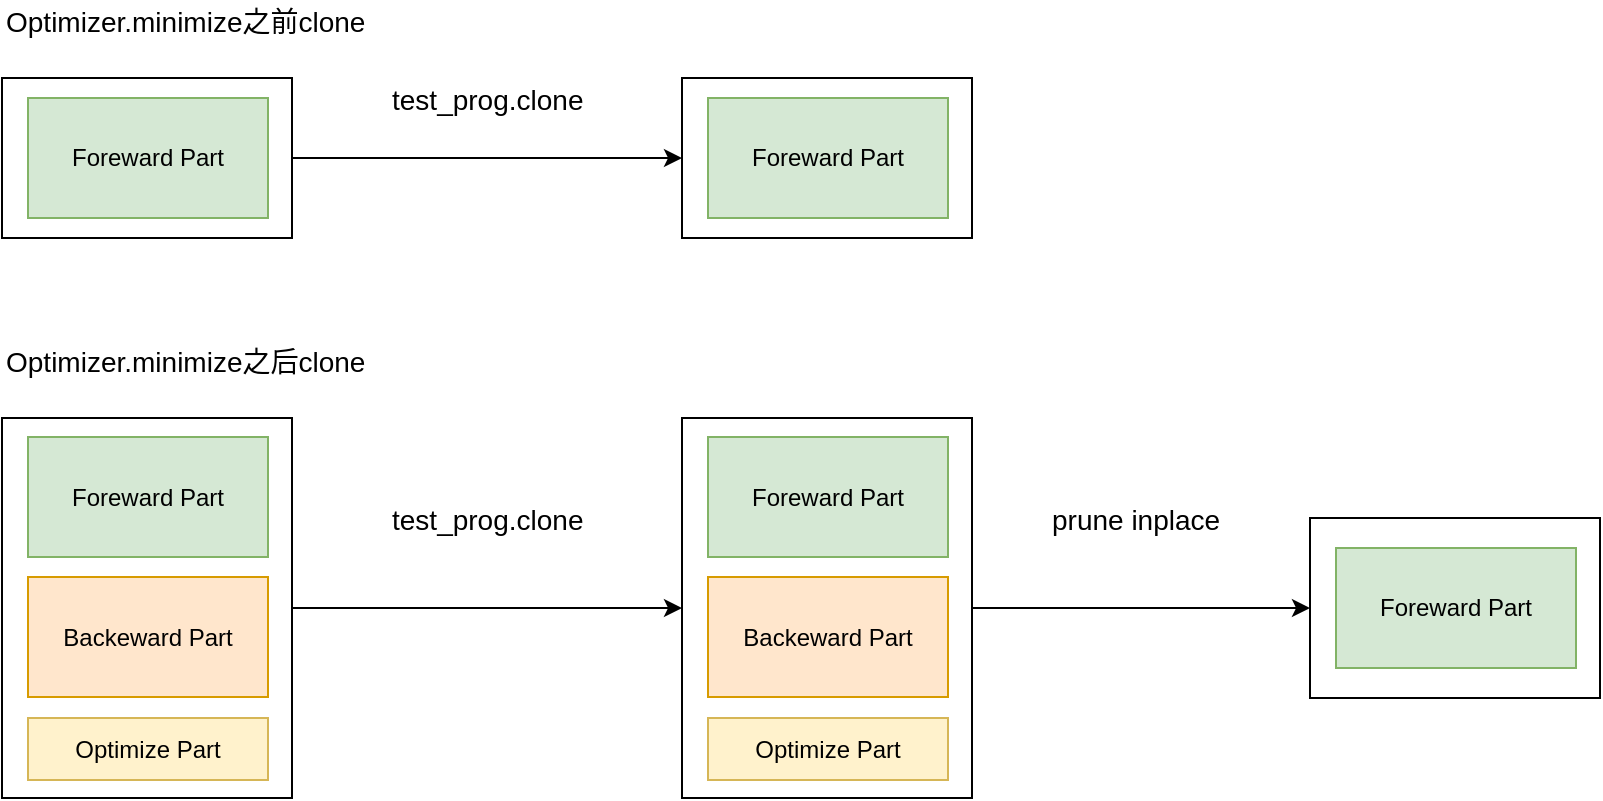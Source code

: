 <mxfile version="11.2.1" type="github" pages="1"><diagram id="KJpFiQVwNpAn3Xyutmz6" name="Page-1"><mxGraphModel dx="946" dy="615" grid="1" gridSize="10" guides="1" tooltips="1" connect="1" arrows="1" fold="1" page="1" pageScale="1" pageWidth="827" pageHeight="1169" math="0" shadow="0"><root><mxCell id="0"/><mxCell id="1" parent="0"/><mxCell id="h6PLXo07J_lKRLUhZXTZ-1" value="Optimizer.minimize之前clone" style="text;html=1;resizable=0;points=[];autosize=1;align=left;verticalAlign=top;spacingTop=-4;fontSize=14;" vertex="1" parent="1"><mxGeometry x="100" y="81" width="170" height="20" as="geometry"/></mxCell><mxCell id="h6PLXo07J_lKRLUhZXTZ-2" value="c" style="rounded=0;whiteSpace=wrap;html=1;" vertex="1" parent="1"><mxGeometry x="100" y="120" width="145" height="80" as="geometry"/></mxCell><mxCell id="h6PLXo07J_lKRLUhZXTZ-3" value="Foreward Part" style="rounded=0;whiteSpace=wrap;html=1;fillColor=#d5e8d4;strokeColor=#82b366;" vertex="1" parent="1"><mxGeometry x="113" y="130" width="120" height="60" as="geometry"/></mxCell><mxCell id="h6PLXo07J_lKRLUhZXTZ-4" value="test_prog.clone&lt;br style=&quot;font-size: 14px;&quot;&gt;" style="text;html=1;resizable=0;points=[];autosize=1;align=left;verticalAlign=top;spacingTop=-4;fontColor=#000000;fontSize=14;" vertex="1" parent="1"><mxGeometry x="293" y="120" width="100" height="20" as="geometry"/></mxCell><mxCell id="h6PLXo07J_lKRLUhZXTZ-7" value="c" style="rounded=0;whiteSpace=wrap;html=1;" vertex="1" parent="1"><mxGeometry x="440" y="120" width="145" height="80" as="geometry"/></mxCell><mxCell id="h6PLXo07J_lKRLUhZXTZ-8" value="Foreward Part" style="rounded=0;whiteSpace=wrap;html=1;fillColor=#d5e8d4;strokeColor=#82b366;" vertex="1" parent="1"><mxGeometry x="453" y="130" width="120" height="60" as="geometry"/></mxCell><mxCell id="h6PLXo07J_lKRLUhZXTZ-9" value="" style="endArrow=classic;html=1;fontColor=#000000;exitX=1;exitY=0.5;exitDx=0;exitDy=0;entryX=0;entryY=0.5;entryDx=0;entryDy=0;" edge="1" parent="1" source="h6PLXo07J_lKRLUhZXTZ-2" target="h6PLXo07J_lKRLUhZXTZ-7"><mxGeometry width="50" height="50" relative="1" as="geometry"><mxPoint x="413" y="200" as="sourcePoint"/><mxPoint x="463" y="150" as="targetPoint"/></mxGeometry></mxCell><mxCell id="h6PLXo07J_lKRLUhZXTZ-11" value="Optimizer.minimize之后clone" style="text;html=1;resizable=0;points=[];autosize=1;align=left;verticalAlign=top;spacingTop=-4;fontSize=14;" vertex="1" parent="1"><mxGeometry x="100" y="250.5" width="200" height="20" as="geometry"/></mxCell><mxCell id="h6PLXo07J_lKRLUhZXTZ-22" style="edgeStyle=orthogonalEdgeStyle;rounded=0;orthogonalLoop=1;jettySize=auto;html=1;exitX=1;exitY=0.5;exitDx=0;exitDy=0;entryX=0;entryY=0.5;entryDx=0;entryDy=0;fontSize=14;fontColor=#000000;" edge="1" parent="1" source="h6PLXo07J_lKRLUhZXTZ-12" target="h6PLXo07J_lKRLUhZXTZ-18"><mxGeometry relative="1" as="geometry"/></mxCell><mxCell id="h6PLXo07J_lKRLUhZXTZ-12" value="" style="rounded=0;whiteSpace=wrap;html=1;" vertex="1" parent="1"><mxGeometry x="100" y="290" width="145" height="190" as="geometry"/></mxCell><mxCell id="h6PLXo07J_lKRLUhZXTZ-13" value="Foreward Part" style="rounded=0;whiteSpace=wrap;html=1;fillColor=#d5e8d4;strokeColor=#82b366;" vertex="1" parent="1"><mxGeometry x="113" y="299.5" width="120" height="60" as="geometry"/></mxCell><mxCell id="h6PLXo07J_lKRLUhZXTZ-14" value="test_prog.clone&lt;br style=&quot;font-size: 14px;&quot;&gt;" style="text;html=1;resizable=0;points=[];autosize=1;align=left;verticalAlign=top;spacingTop=-4;fontColor=#000000;fontSize=14;" vertex="1" parent="1"><mxGeometry x="293" y="329.5" width="100" height="20" as="geometry"/></mxCell><mxCell id="h6PLXo07J_lKRLUhZXTZ-15" value="Backeward Part" style="rounded=0;whiteSpace=wrap;html=1;fillColor=#ffe6cc;strokeColor=#d79b00;" vertex="1" parent="1"><mxGeometry x="113" y="369.5" width="120" height="60" as="geometry"/></mxCell><mxCell id="h6PLXo07J_lKRLUhZXTZ-17" value="Optimize Part" style="rounded=0;whiteSpace=wrap;html=1;fillColor=#fff2cc;strokeColor=#d6b656;" vertex="1" parent="1"><mxGeometry x="113" y="440" width="120" height="31" as="geometry"/></mxCell><mxCell id="h6PLXo07J_lKRLUhZXTZ-27" style="edgeStyle=orthogonalEdgeStyle;rounded=0;orthogonalLoop=1;jettySize=auto;html=1;exitX=1;exitY=0.5;exitDx=0;exitDy=0;entryX=0;entryY=0.5;entryDx=0;entryDy=0;fontSize=14;fontColor=#000000;" edge="1" parent="1" source="h6PLXo07J_lKRLUhZXTZ-18" target="h6PLXo07J_lKRLUhZXTZ-23"><mxGeometry relative="1" as="geometry"/></mxCell><mxCell id="h6PLXo07J_lKRLUhZXTZ-18" value="" style="rounded=0;whiteSpace=wrap;html=1;" vertex="1" parent="1"><mxGeometry x="440" y="290" width="145" height="190" as="geometry"/></mxCell><mxCell id="h6PLXo07J_lKRLUhZXTZ-19" value="Foreward Part" style="rounded=0;whiteSpace=wrap;html=1;fillColor=#d5e8d4;strokeColor=#82b366;" vertex="1" parent="1"><mxGeometry x="453" y="299.5" width="120" height="60" as="geometry"/></mxCell><mxCell id="h6PLXo07J_lKRLUhZXTZ-20" value="Backeward Part" style="rounded=0;whiteSpace=wrap;html=1;fillColor=#ffe6cc;strokeColor=#d79b00;" vertex="1" parent="1"><mxGeometry x="453" y="369.5" width="120" height="60" as="geometry"/></mxCell><mxCell id="h6PLXo07J_lKRLUhZXTZ-21" value="Optimize Part" style="rounded=0;whiteSpace=wrap;html=1;fillColor=#fff2cc;strokeColor=#d6b656;" vertex="1" parent="1"><mxGeometry x="453" y="440" width="120" height="31" as="geometry"/></mxCell><mxCell id="h6PLXo07J_lKRLUhZXTZ-23" value="" style="rounded=0;whiteSpace=wrap;html=1;" vertex="1" parent="1"><mxGeometry x="754" y="340" width="145" height="90" as="geometry"/></mxCell><mxCell id="h6PLXo07J_lKRLUhZXTZ-24" value="Foreward Part" style="rounded=0;whiteSpace=wrap;html=1;fillColor=#d5e8d4;strokeColor=#82b366;" vertex="1" parent="1"><mxGeometry x="767" y="355" width="120" height="60" as="geometry"/></mxCell><mxCell id="h6PLXo07J_lKRLUhZXTZ-28" value="prune inplace" style="text;html=1;resizable=0;points=[];autosize=1;align=left;verticalAlign=top;spacingTop=-4;fontSize=14;fontColor=#000000;" vertex="1" parent="1"><mxGeometry x="623" y="329.5" width="100" height="20" as="geometry"/></mxCell></root></mxGraphModel></diagram></mxfile>